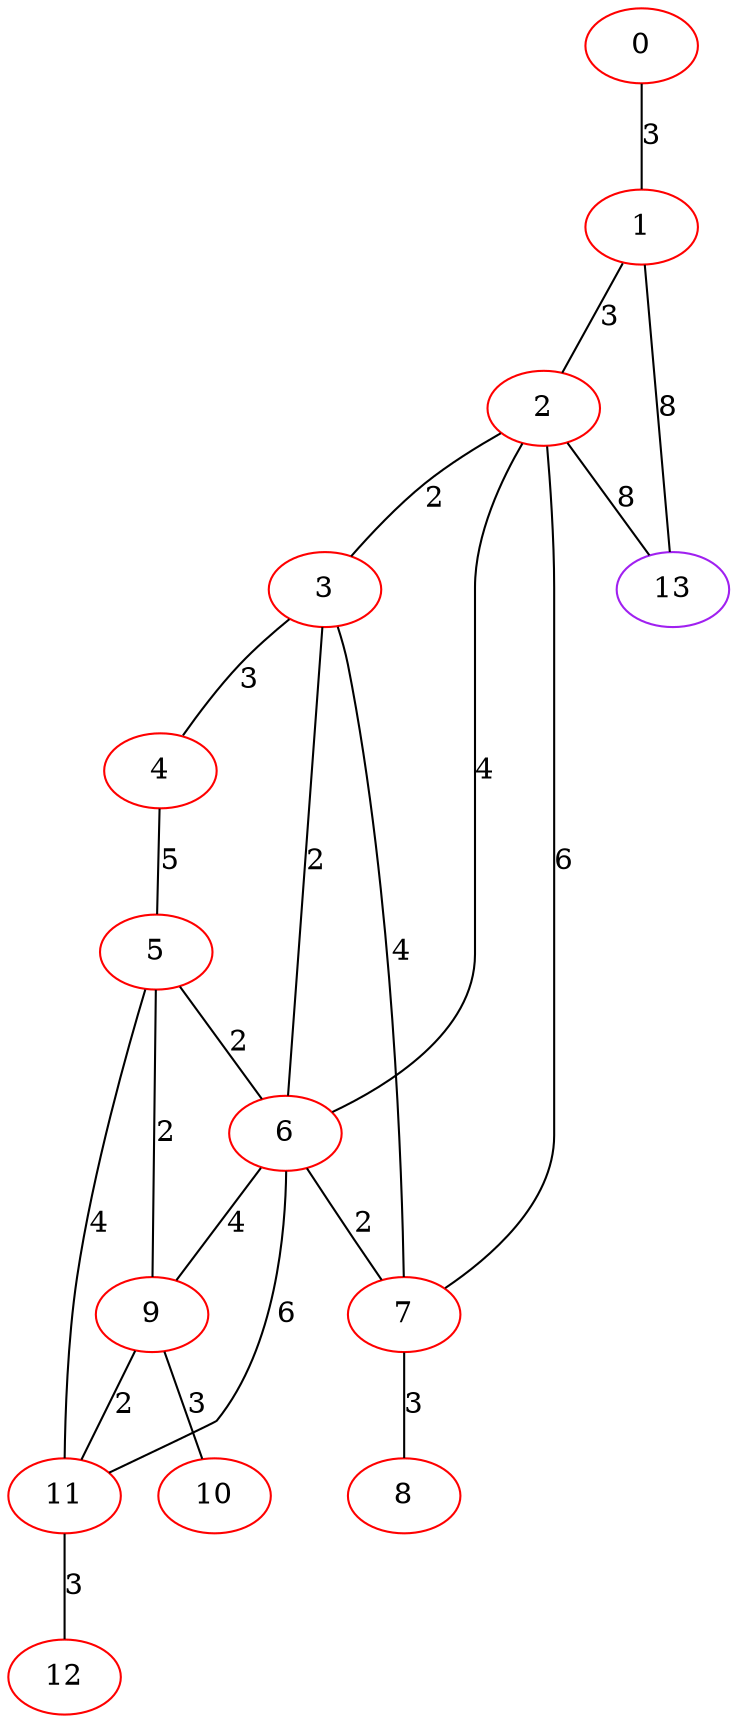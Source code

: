 graph "" {
0 [color=red, weight=1];
1 [color=red, weight=1];
2 [color=red, weight=1];
3 [color=red, weight=1];
4 [color=red, weight=1];
5 [color=red, weight=1];
6 [color=red, weight=1];
7 [color=red, weight=1];
8 [color=red, weight=1];
9 [color=red, weight=1];
10 [color=red, weight=1];
11 [color=red, weight=1];
12 [color=red, weight=1];
13 [color=purple, weight=4];
0 -- 1  [key=0, label=3];
1 -- 2  [key=0, label=3];
1 -- 13  [key=0, label=8];
2 -- 3  [key=0, label=2];
2 -- 13  [key=0, label=8];
2 -- 6  [key=0, label=4];
2 -- 7  [key=0, label=6];
3 -- 4  [key=0, label=3];
3 -- 6  [key=0, label=2];
3 -- 7  [key=0, label=4];
4 -- 5  [key=0, label=5];
5 -- 9  [key=0, label=2];
5 -- 11  [key=0, label=4];
5 -- 6  [key=0, label=2];
6 -- 7  [key=0, label=2];
6 -- 9  [key=0, label=4];
6 -- 11  [key=0, label=6];
7 -- 8  [key=0, label=3];
9 -- 10  [key=0, label=3];
9 -- 11  [key=0, label=2];
11 -- 12  [key=0, label=3];
}
